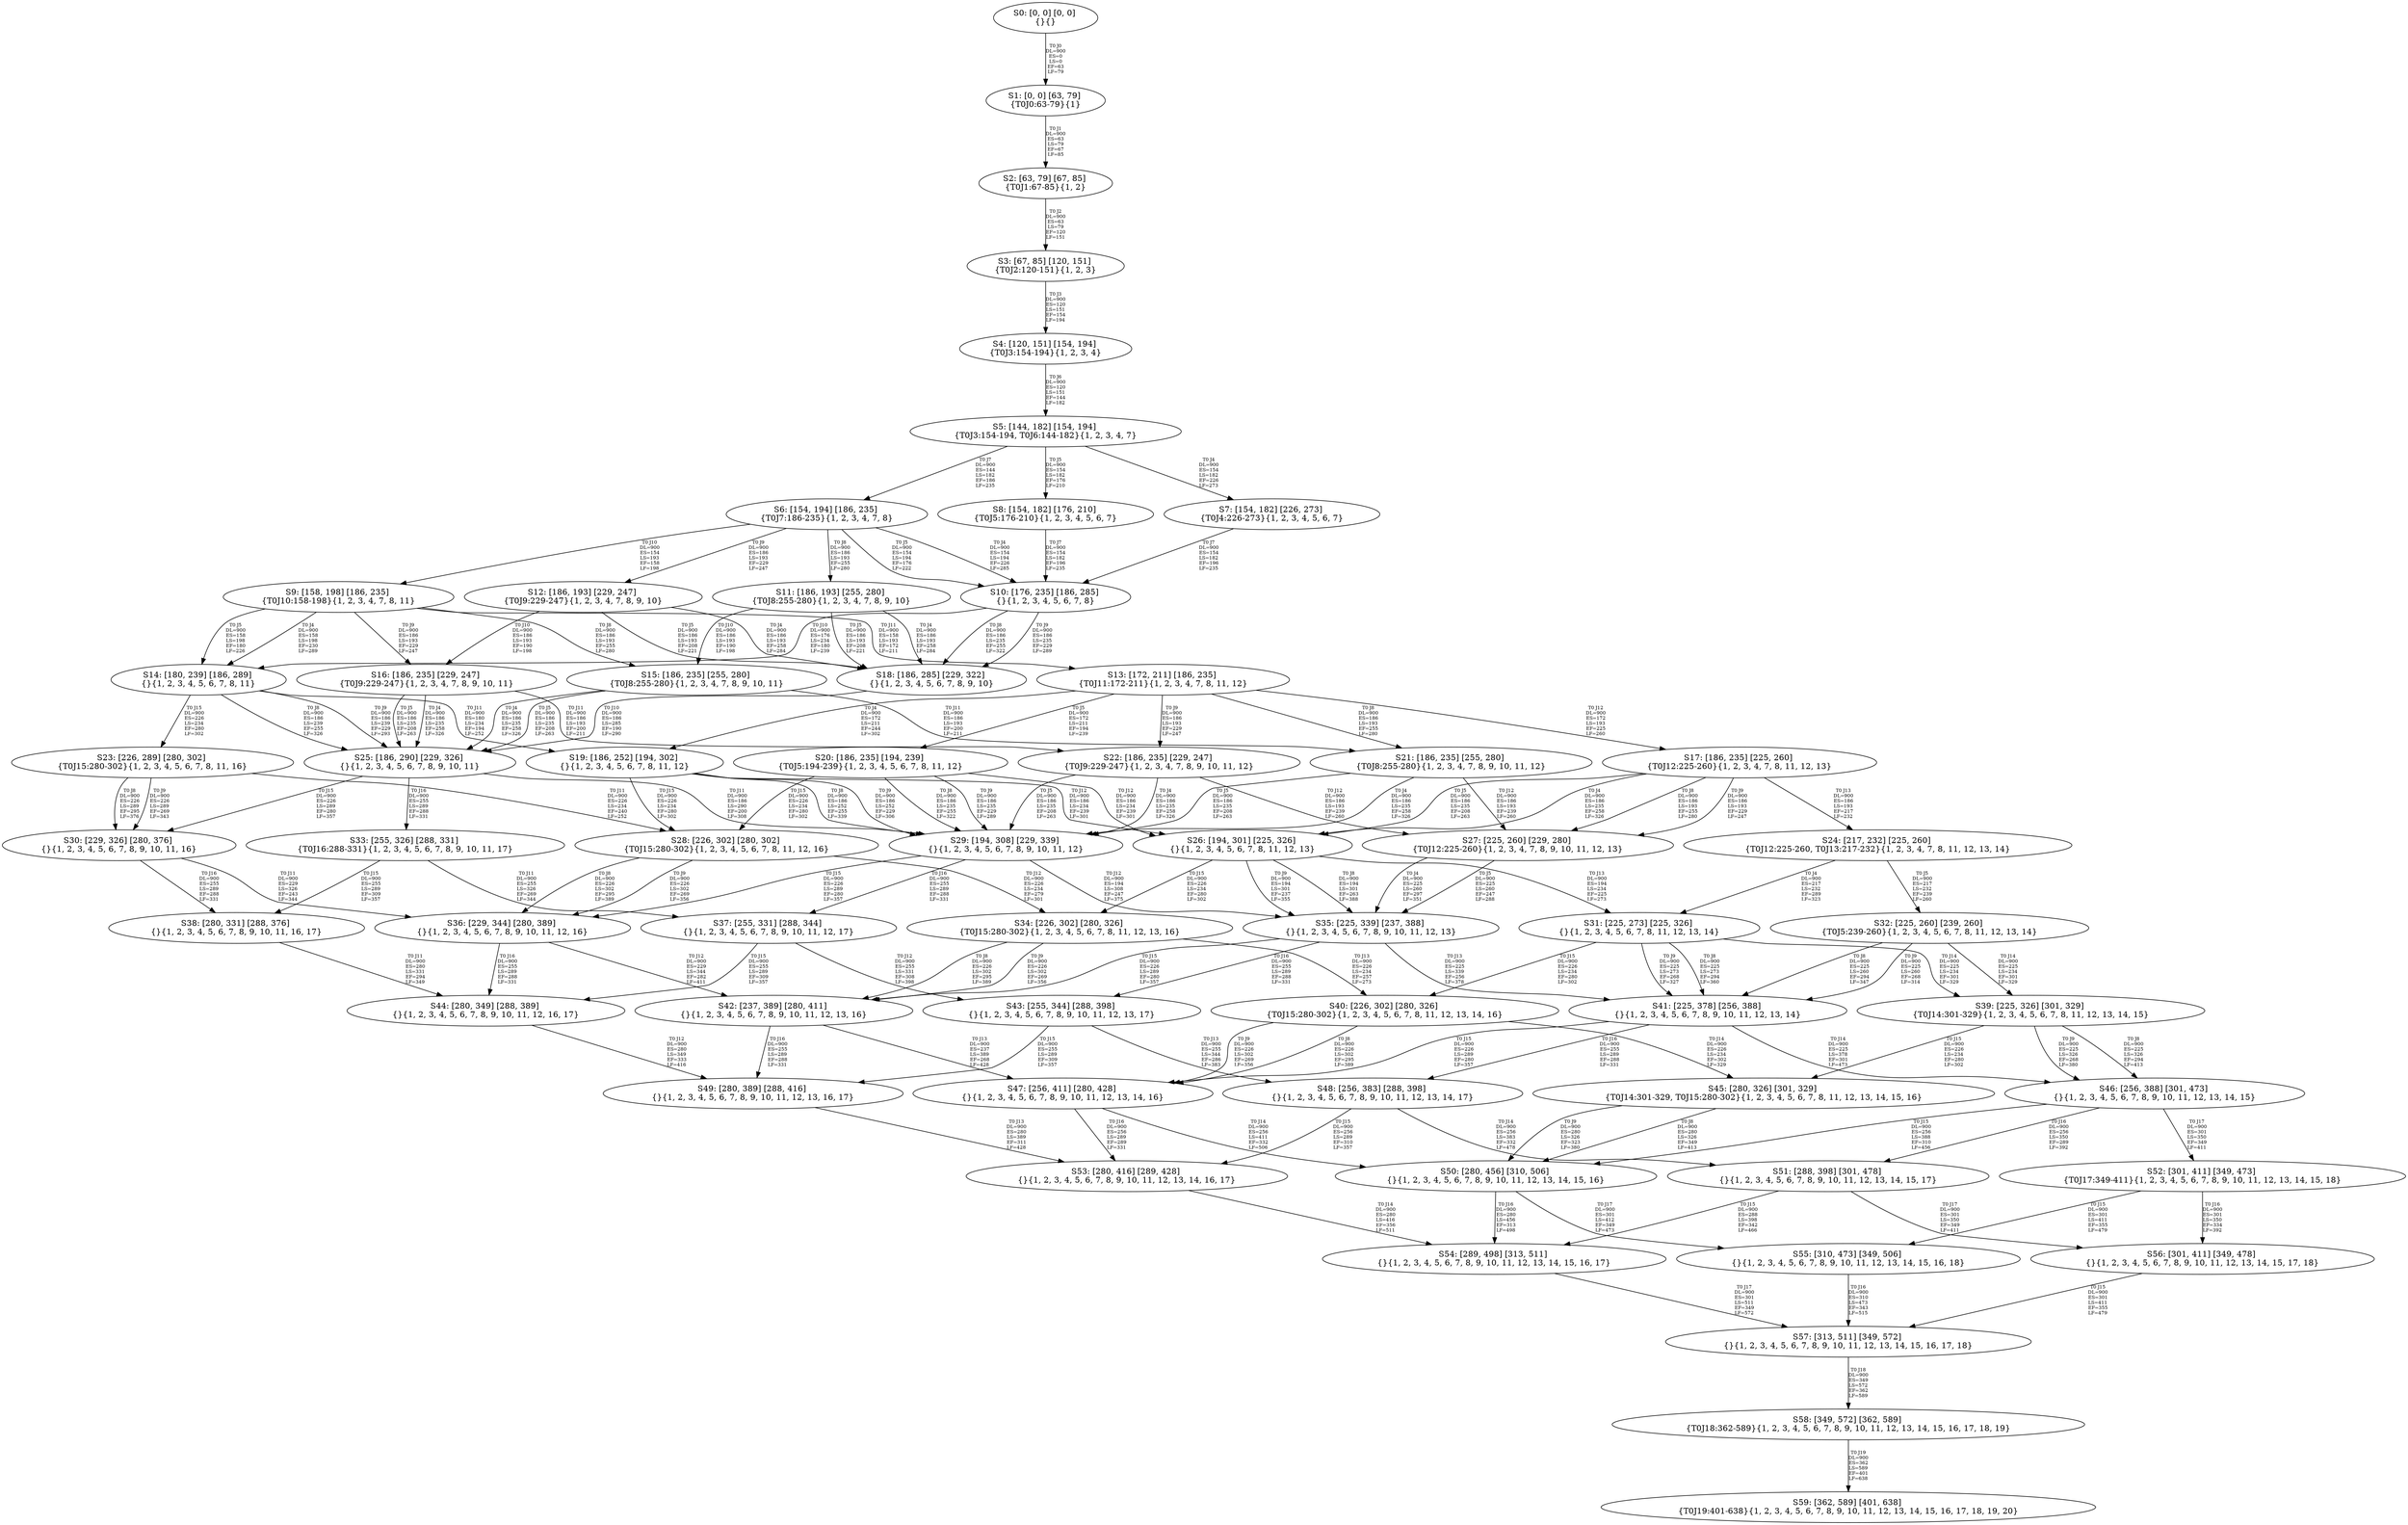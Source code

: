 digraph {
	S0[label="S0: [0, 0] [0, 0] \n{}{}"];
	S1[label="S1: [0, 0] [63, 79] \n{T0J0:63-79}{1}"];
	S2[label="S2: [63, 79] [67, 85] \n{T0J1:67-85}{1, 2}"];
	S3[label="S3: [67, 85] [120, 151] \n{T0J2:120-151}{1, 2, 3}"];
	S4[label="S4: [120, 151] [154, 194] \n{T0J3:154-194}{1, 2, 3, 4}"];
	S5[label="S5: [144, 182] [154, 194] \n{T0J3:154-194, T0J6:144-182}{1, 2, 3, 4, 7}"];
	S6[label="S6: [154, 194] [186, 235] \n{T0J7:186-235}{1, 2, 3, 4, 7, 8}"];
	S7[label="S7: [154, 182] [226, 273] \n{T0J4:226-273}{1, 2, 3, 4, 5, 6, 7}"];
	S8[label="S8: [154, 182] [176, 210] \n{T0J5:176-210}{1, 2, 3, 4, 5, 6, 7}"];
	S9[label="S9: [158, 198] [186, 235] \n{T0J10:158-198}{1, 2, 3, 4, 7, 8, 11}"];
	S10[label="S10: [176, 235] [186, 285] \n{}{1, 2, 3, 4, 5, 6, 7, 8}"];
	S11[label="S11: [186, 193] [255, 280] \n{T0J8:255-280}{1, 2, 3, 4, 7, 8, 9, 10}"];
	S12[label="S12: [186, 193] [229, 247] \n{T0J9:229-247}{1, 2, 3, 4, 7, 8, 9, 10}"];
	S13[label="S13: [172, 211] [186, 235] \n{T0J11:172-211}{1, 2, 3, 4, 7, 8, 11, 12}"];
	S14[label="S14: [180, 239] [186, 289] \n{}{1, 2, 3, 4, 5, 6, 7, 8, 11}"];
	S15[label="S15: [186, 235] [255, 280] \n{T0J8:255-280}{1, 2, 3, 4, 7, 8, 9, 10, 11}"];
	S16[label="S16: [186, 235] [229, 247] \n{T0J9:229-247}{1, 2, 3, 4, 7, 8, 9, 10, 11}"];
	S17[label="S17: [186, 235] [225, 260] \n{T0J12:225-260}{1, 2, 3, 4, 7, 8, 11, 12, 13}"];
	S18[label="S18: [186, 285] [229, 322] \n{}{1, 2, 3, 4, 5, 6, 7, 8, 9, 10}"];
	S19[label="S19: [186, 252] [194, 302] \n{}{1, 2, 3, 4, 5, 6, 7, 8, 11, 12}"];
	S20[label="S20: [186, 235] [194, 239] \n{T0J5:194-239}{1, 2, 3, 4, 5, 6, 7, 8, 11, 12}"];
	S21[label="S21: [186, 235] [255, 280] \n{T0J8:255-280}{1, 2, 3, 4, 7, 8, 9, 10, 11, 12}"];
	S22[label="S22: [186, 235] [229, 247] \n{T0J9:229-247}{1, 2, 3, 4, 7, 8, 9, 10, 11, 12}"];
	S23[label="S23: [226, 289] [280, 302] \n{T0J15:280-302}{1, 2, 3, 4, 5, 6, 7, 8, 11, 16}"];
	S24[label="S24: [217, 232] [225, 260] \n{T0J12:225-260, T0J13:217-232}{1, 2, 3, 4, 7, 8, 11, 12, 13, 14}"];
	S25[label="S25: [186, 290] [229, 326] \n{}{1, 2, 3, 4, 5, 6, 7, 8, 9, 10, 11}"];
	S26[label="S26: [194, 301] [225, 326] \n{}{1, 2, 3, 4, 5, 6, 7, 8, 11, 12, 13}"];
	S27[label="S27: [225, 260] [229, 280] \n{T0J12:225-260}{1, 2, 3, 4, 7, 8, 9, 10, 11, 12, 13}"];
	S28[label="S28: [226, 302] [280, 302] \n{T0J15:280-302}{1, 2, 3, 4, 5, 6, 7, 8, 11, 12, 16}"];
	S29[label="S29: [194, 308] [229, 339] \n{}{1, 2, 3, 4, 5, 6, 7, 8, 9, 10, 11, 12}"];
	S30[label="S30: [229, 326] [280, 376] \n{}{1, 2, 3, 4, 5, 6, 7, 8, 9, 10, 11, 16}"];
	S31[label="S31: [225, 273] [225, 326] \n{}{1, 2, 3, 4, 5, 6, 7, 8, 11, 12, 13, 14}"];
	S32[label="S32: [225, 260] [239, 260] \n{T0J5:239-260}{1, 2, 3, 4, 5, 6, 7, 8, 11, 12, 13, 14}"];
	S33[label="S33: [255, 326] [288, 331] \n{T0J16:288-331}{1, 2, 3, 4, 5, 6, 7, 8, 9, 10, 11, 17}"];
	S34[label="S34: [226, 302] [280, 326] \n{T0J15:280-302}{1, 2, 3, 4, 5, 6, 7, 8, 11, 12, 13, 16}"];
	S35[label="S35: [225, 339] [237, 388] \n{}{1, 2, 3, 4, 5, 6, 7, 8, 9, 10, 11, 12, 13}"];
	S36[label="S36: [229, 344] [280, 389] \n{}{1, 2, 3, 4, 5, 6, 7, 8, 9, 10, 11, 12, 16}"];
	S37[label="S37: [255, 331] [288, 344] \n{}{1, 2, 3, 4, 5, 6, 7, 8, 9, 10, 11, 12, 17}"];
	S38[label="S38: [280, 331] [288, 376] \n{}{1, 2, 3, 4, 5, 6, 7, 8, 9, 10, 11, 16, 17}"];
	S39[label="S39: [225, 326] [301, 329] \n{T0J14:301-329}{1, 2, 3, 4, 5, 6, 7, 8, 11, 12, 13, 14, 15}"];
	S40[label="S40: [226, 302] [280, 326] \n{T0J15:280-302}{1, 2, 3, 4, 5, 6, 7, 8, 11, 12, 13, 14, 16}"];
	S41[label="S41: [225, 378] [256, 388] \n{}{1, 2, 3, 4, 5, 6, 7, 8, 9, 10, 11, 12, 13, 14}"];
	S42[label="S42: [237, 389] [280, 411] \n{}{1, 2, 3, 4, 5, 6, 7, 8, 9, 10, 11, 12, 13, 16}"];
	S43[label="S43: [255, 344] [288, 398] \n{}{1, 2, 3, 4, 5, 6, 7, 8, 9, 10, 11, 12, 13, 17}"];
	S44[label="S44: [280, 349] [288, 389] \n{}{1, 2, 3, 4, 5, 6, 7, 8, 9, 10, 11, 12, 16, 17}"];
	S45[label="S45: [280, 326] [301, 329] \n{T0J14:301-329, T0J15:280-302}{1, 2, 3, 4, 5, 6, 7, 8, 11, 12, 13, 14, 15, 16}"];
	S46[label="S46: [256, 388] [301, 473] \n{}{1, 2, 3, 4, 5, 6, 7, 8, 9, 10, 11, 12, 13, 14, 15}"];
	S47[label="S47: [256, 411] [280, 428] \n{}{1, 2, 3, 4, 5, 6, 7, 8, 9, 10, 11, 12, 13, 14, 16}"];
	S48[label="S48: [256, 383] [288, 398] \n{}{1, 2, 3, 4, 5, 6, 7, 8, 9, 10, 11, 12, 13, 14, 17}"];
	S49[label="S49: [280, 389] [288, 416] \n{}{1, 2, 3, 4, 5, 6, 7, 8, 9, 10, 11, 12, 13, 16, 17}"];
	S50[label="S50: [280, 456] [310, 506] \n{}{1, 2, 3, 4, 5, 6, 7, 8, 9, 10, 11, 12, 13, 14, 15, 16}"];
	S51[label="S51: [288, 398] [301, 478] \n{}{1, 2, 3, 4, 5, 6, 7, 8, 9, 10, 11, 12, 13, 14, 15, 17}"];
	S52[label="S52: [301, 411] [349, 473] \n{T0J17:349-411}{1, 2, 3, 4, 5, 6, 7, 8, 9, 10, 11, 12, 13, 14, 15, 18}"];
	S53[label="S53: [280, 416] [289, 428] \n{}{1, 2, 3, 4, 5, 6, 7, 8, 9, 10, 11, 12, 13, 14, 16, 17}"];
	S54[label="S54: [289, 498] [313, 511] \n{}{1, 2, 3, 4, 5, 6, 7, 8, 9, 10, 11, 12, 13, 14, 15, 16, 17}"];
	S55[label="S55: [310, 473] [349, 506] \n{}{1, 2, 3, 4, 5, 6, 7, 8, 9, 10, 11, 12, 13, 14, 15, 16, 18}"];
	S56[label="S56: [301, 411] [349, 478] \n{}{1, 2, 3, 4, 5, 6, 7, 8, 9, 10, 11, 12, 13, 14, 15, 17, 18}"];
	S57[label="S57: [313, 511] [349, 572] \n{}{1, 2, 3, 4, 5, 6, 7, 8, 9, 10, 11, 12, 13, 14, 15, 16, 17, 18}"];
	S58[label="S58: [349, 572] [362, 589] \n{T0J18:362-589}{1, 2, 3, 4, 5, 6, 7, 8, 9, 10, 11, 12, 13, 14, 15, 16, 17, 18, 19}"];
	S59[label="S59: [362, 589] [401, 638] \n{T0J19:401-638}{1, 2, 3, 4, 5, 6, 7, 8, 9, 10, 11, 12, 13, 14, 15, 16, 17, 18, 19, 20}"];
	S0 -> S1[label="T0 J0\nDL=900\nES=0\nLS=0\nEF=63\nLF=79",fontsize=8];
	S1 -> S2[label="T0 J1\nDL=900\nES=63\nLS=79\nEF=67\nLF=85",fontsize=8];
	S2 -> S3[label="T0 J2\nDL=900\nES=63\nLS=79\nEF=120\nLF=151",fontsize=8];
	S3 -> S4[label="T0 J3\nDL=900\nES=120\nLS=151\nEF=154\nLF=194",fontsize=8];
	S4 -> S5[label="T0 J6\nDL=900\nES=120\nLS=151\nEF=144\nLF=182",fontsize=8];
	S5 -> S7[label="T0 J4\nDL=900\nES=154\nLS=182\nEF=226\nLF=273",fontsize=8];
	S5 -> S8[label="T0 J5\nDL=900\nES=154\nLS=182\nEF=176\nLF=210",fontsize=8];
	S5 -> S6[label="T0 J7\nDL=900\nES=144\nLS=182\nEF=186\nLF=235",fontsize=8];
	S6 -> S10[label="T0 J4\nDL=900\nES=154\nLS=194\nEF=226\nLF=285",fontsize=8];
	S6 -> S10[label="T0 J5\nDL=900\nES=154\nLS=194\nEF=176\nLF=222",fontsize=8];
	S6 -> S11[label="T0 J8\nDL=900\nES=186\nLS=193\nEF=255\nLF=280",fontsize=8];
	S6 -> S12[label="T0 J9\nDL=900\nES=186\nLS=193\nEF=229\nLF=247",fontsize=8];
	S6 -> S9[label="T0 J10\nDL=900\nES=154\nLS=193\nEF=158\nLF=198",fontsize=8];
	S7 -> S10[label="T0 J7\nDL=900\nES=154\nLS=182\nEF=196\nLF=235",fontsize=8];
	S8 -> S10[label="T0 J7\nDL=900\nES=154\nLS=182\nEF=196\nLF=235",fontsize=8];
	S9 -> S14[label="T0 J4\nDL=900\nES=158\nLS=198\nEF=230\nLF=289",fontsize=8];
	S9 -> S14[label="T0 J5\nDL=900\nES=158\nLS=198\nEF=180\nLF=226",fontsize=8];
	S9 -> S15[label="T0 J8\nDL=900\nES=186\nLS=193\nEF=255\nLF=280",fontsize=8];
	S9 -> S16[label="T0 J9\nDL=900\nES=186\nLS=193\nEF=229\nLF=247",fontsize=8];
	S9 -> S13[label="T0 J11\nDL=900\nES=158\nLS=193\nEF=172\nLF=211",fontsize=8];
	S10 -> S18[label="T0 J8\nDL=900\nES=186\nLS=235\nEF=255\nLF=322",fontsize=8];
	S10 -> S18[label="T0 J9\nDL=900\nES=186\nLS=235\nEF=229\nLF=289",fontsize=8];
	S10 -> S14[label="T0 J10\nDL=900\nES=176\nLS=234\nEF=180\nLF=239",fontsize=8];
	S11 -> S18[label="T0 J4\nDL=900\nES=186\nLS=193\nEF=258\nLF=284",fontsize=8];
	S11 -> S18[label="T0 J5\nDL=900\nES=186\nLS=193\nEF=208\nLF=221",fontsize=8];
	S11 -> S15[label="T0 J10\nDL=900\nES=186\nLS=193\nEF=190\nLF=198",fontsize=8];
	S12 -> S18[label="T0 J4\nDL=900\nES=186\nLS=193\nEF=258\nLF=284",fontsize=8];
	S12 -> S18[label="T0 J5\nDL=900\nES=186\nLS=193\nEF=208\nLF=221",fontsize=8];
	S12 -> S16[label="T0 J10\nDL=900\nES=186\nLS=193\nEF=190\nLF=198",fontsize=8];
	S13 -> S19[label="T0 J4\nDL=900\nES=172\nLS=211\nEF=244\nLF=302",fontsize=8];
	S13 -> S20[label="T0 J5\nDL=900\nES=172\nLS=211\nEF=194\nLF=239",fontsize=8];
	S13 -> S21[label="T0 J8\nDL=900\nES=186\nLS=193\nEF=255\nLF=280",fontsize=8];
	S13 -> S22[label="T0 J9\nDL=900\nES=186\nLS=193\nEF=229\nLF=247",fontsize=8];
	S13 -> S17[label="T0 J12\nDL=900\nES=172\nLS=193\nEF=225\nLF=260",fontsize=8];
	S14 -> S25[label="T0 J8\nDL=900\nES=186\nLS=239\nEF=255\nLF=326",fontsize=8];
	S14 -> S25[label="T0 J9\nDL=900\nES=186\nLS=239\nEF=229\nLF=293",fontsize=8];
	S14 -> S19[label="T0 J11\nDL=900\nES=180\nLS=234\nEF=194\nLF=252",fontsize=8];
	S14 -> S23[label="T0 J15\nDL=900\nES=226\nLS=234\nEF=280\nLF=302",fontsize=8];
	S15 -> S25[label="T0 J4\nDL=900\nES=186\nLS=235\nEF=258\nLF=326",fontsize=8];
	S15 -> S25[label="T0 J5\nDL=900\nES=186\nLS=235\nEF=208\nLF=263",fontsize=8];
	S15 -> S21[label="T0 J11\nDL=900\nES=186\nLS=193\nEF=200\nLF=211",fontsize=8];
	S16 -> S25[label="T0 J4\nDL=900\nES=186\nLS=235\nEF=258\nLF=326",fontsize=8];
	S16 -> S25[label="T0 J5\nDL=900\nES=186\nLS=235\nEF=208\nLF=263",fontsize=8];
	S16 -> S22[label="T0 J11\nDL=900\nES=186\nLS=193\nEF=200\nLF=211",fontsize=8];
	S17 -> S26[label="T0 J4\nDL=900\nES=186\nLS=235\nEF=258\nLF=326",fontsize=8];
	S17 -> S26[label="T0 J5\nDL=900\nES=186\nLS=235\nEF=208\nLF=263",fontsize=8];
	S17 -> S27[label="T0 J8\nDL=900\nES=186\nLS=193\nEF=255\nLF=280",fontsize=8];
	S17 -> S27[label="T0 J9\nDL=900\nES=186\nLS=193\nEF=229\nLF=247",fontsize=8];
	S17 -> S24[label="T0 J13\nDL=900\nES=186\nLS=193\nEF=217\nLF=232",fontsize=8];
	S18 -> S25[label="T0 J10\nDL=900\nES=186\nLS=285\nEF=190\nLF=290",fontsize=8];
	S19 -> S29[label="T0 J8\nDL=900\nES=186\nLS=252\nEF=255\nLF=339",fontsize=8];
	S19 -> S29[label="T0 J9\nDL=900\nES=186\nLS=252\nEF=229\nLF=306",fontsize=8];
	S19 -> S26[label="T0 J12\nDL=900\nES=186\nLS=234\nEF=239\nLF=301",fontsize=8];
	S19 -> S28[label="T0 J15\nDL=900\nES=226\nLS=234\nEF=280\nLF=302",fontsize=8];
	S20 -> S29[label="T0 J8\nDL=900\nES=186\nLS=235\nEF=255\nLF=322",fontsize=8];
	S20 -> S29[label="T0 J9\nDL=900\nES=186\nLS=235\nEF=229\nLF=289",fontsize=8];
	S20 -> S26[label="T0 J12\nDL=900\nES=186\nLS=234\nEF=239\nLF=301",fontsize=8];
	S20 -> S28[label="T0 J15\nDL=900\nES=226\nLS=234\nEF=280\nLF=302",fontsize=8];
	S21 -> S29[label="T0 J4\nDL=900\nES=186\nLS=235\nEF=258\nLF=326",fontsize=8];
	S21 -> S29[label="T0 J5\nDL=900\nES=186\nLS=235\nEF=208\nLF=263",fontsize=8];
	S21 -> S27[label="T0 J12\nDL=900\nES=186\nLS=193\nEF=239\nLF=260",fontsize=8];
	S22 -> S29[label="T0 J4\nDL=900\nES=186\nLS=235\nEF=258\nLF=326",fontsize=8];
	S22 -> S29[label="T0 J5\nDL=900\nES=186\nLS=235\nEF=208\nLF=263",fontsize=8];
	S22 -> S27[label="T0 J12\nDL=900\nES=186\nLS=193\nEF=239\nLF=260",fontsize=8];
	S23 -> S30[label="T0 J8\nDL=900\nES=226\nLS=289\nEF=295\nLF=376",fontsize=8];
	S23 -> S30[label="T0 J9\nDL=900\nES=226\nLS=289\nEF=269\nLF=343",fontsize=8];
	S23 -> S28[label="T0 J11\nDL=900\nES=226\nLS=234\nEF=240\nLF=252",fontsize=8];
	S24 -> S31[label="T0 J4\nDL=900\nES=217\nLS=232\nEF=289\nLF=323",fontsize=8];
	S24 -> S32[label="T0 J5\nDL=900\nES=217\nLS=232\nEF=239\nLF=260",fontsize=8];
	S25 -> S29[label="T0 J11\nDL=900\nES=186\nLS=290\nEF=200\nLF=308",fontsize=8];
	S25 -> S30[label="T0 J15\nDL=900\nES=226\nLS=289\nEF=280\nLF=357",fontsize=8];
	S25 -> S33[label="T0 J16\nDL=900\nES=255\nLS=289\nEF=288\nLF=331",fontsize=8];
	S26 -> S35[label="T0 J8\nDL=900\nES=194\nLS=301\nEF=263\nLF=388",fontsize=8];
	S26 -> S35[label="T0 J9\nDL=900\nES=194\nLS=301\nEF=237\nLF=355",fontsize=8];
	S26 -> S31[label="T0 J13\nDL=900\nES=194\nLS=234\nEF=225\nLF=273",fontsize=8];
	S26 -> S34[label="T0 J15\nDL=900\nES=226\nLS=234\nEF=280\nLF=302",fontsize=8];
	S27 -> S35[label="T0 J4\nDL=900\nES=225\nLS=260\nEF=297\nLF=351",fontsize=8];
	S27 -> S35[label="T0 J5\nDL=900\nES=225\nLS=260\nEF=247\nLF=288",fontsize=8];
	S28 -> S36[label="T0 J8\nDL=900\nES=226\nLS=302\nEF=295\nLF=389",fontsize=8];
	S28 -> S36[label="T0 J9\nDL=900\nES=226\nLS=302\nEF=269\nLF=356",fontsize=8];
	S28 -> S34[label="T0 J12\nDL=900\nES=226\nLS=234\nEF=279\nLF=301",fontsize=8];
	S29 -> S35[label="T0 J12\nDL=900\nES=194\nLS=308\nEF=247\nLF=375",fontsize=8];
	S29 -> S36[label="T0 J15\nDL=900\nES=226\nLS=289\nEF=280\nLF=357",fontsize=8];
	S29 -> S37[label="T0 J16\nDL=900\nES=255\nLS=289\nEF=288\nLF=331",fontsize=8];
	S30 -> S36[label="T0 J11\nDL=900\nES=229\nLS=326\nEF=243\nLF=344",fontsize=8];
	S30 -> S38[label="T0 J16\nDL=900\nES=255\nLS=289\nEF=288\nLF=331",fontsize=8];
	S31 -> S41[label="T0 J8\nDL=900\nES=225\nLS=273\nEF=294\nLF=360",fontsize=8];
	S31 -> S41[label="T0 J9\nDL=900\nES=225\nLS=273\nEF=268\nLF=327",fontsize=8];
	S31 -> S39[label="T0 J14\nDL=900\nES=225\nLS=234\nEF=301\nLF=329",fontsize=8];
	S31 -> S40[label="T0 J15\nDL=900\nES=226\nLS=234\nEF=280\nLF=302",fontsize=8];
	S32 -> S41[label="T0 J8\nDL=900\nES=225\nLS=260\nEF=294\nLF=347",fontsize=8];
	S32 -> S41[label="T0 J9\nDL=900\nES=225\nLS=260\nEF=268\nLF=314",fontsize=8];
	S32 -> S39[label="T0 J14\nDL=900\nES=225\nLS=234\nEF=301\nLF=329",fontsize=8];
	S33 -> S37[label="T0 J11\nDL=900\nES=255\nLS=326\nEF=269\nLF=344",fontsize=8];
	S33 -> S38[label="T0 J15\nDL=900\nES=255\nLS=289\nEF=309\nLF=357",fontsize=8];
	S34 -> S42[label="T0 J8\nDL=900\nES=226\nLS=302\nEF=295\nLF=389",fontsize=8];
	S34 -> S42[label="T0 J9\nDL=900\nES=226\nLS=302\nEF=269\nLF=356",fontsize=8];
	S34 -> S40[label="T0 J13\nDL=900\nES=226\nLS=234\nEF=257\nLF=273",fontsize=8];
	S35 -> S41[label="T0 J13\nDL=900\nES=225\nLS=339\nEF=256\nLF=378",fontsize=8];
	S35 -> S42[label="T0 J15\nDL=900\nES=226\nLS=289\nEF=280\nLF=357",fontsize=8];
	S35 -> S43[label="T0 J16\nDL=900\nES=255\nLS=289\nEF=288\nLF=331",fontsize=8];
	S36 -> S42[label="T0 J12\nDL=900\nES=229\nLS=344\nEF=282\nLF=411",fontsize=8];
	S36 -> S44[label="T0 J16\nDL=900\nES=255\nLS=289\nEF=288\nLF=331",fontsize=8];
	S37 -> S43[label="T0 J12\nDL=900\nES=255\nLS=331\nEF=308\nLF=398",fontsize=8];
	S37 -> S44[label="T0 J15\nDL=900\nES=255\nLS=289\nEF=309\nLF=357",fontsize=8];
	S38 -> S44[label="T0 J11\nDL=900\nES=280\nLS=331\nEF=294\nLF=349",fontsize=8];
	S39 -> S46[label="T0 J8\nDL=900\nES=225\nLS=326\nEF=294\nLF=413",fontsize=8];
	S39 -> S46[label="T0 J9\nDL=900\nES=225\nLS=326\nEF=268\nLF=380",fontsize=8];
	S39 -> S45[label="T0 J15\nDL=900\nES=226\nLS=234\nEF=280\nLF=302",fontsize=8];
	S40 -> S47[label="T0 J8\nDL=900\nES=226\nLS=302\nEF=295\nLF=389",fontsize=8];
	S40 -> S47[label="T0 J9\nDL=900\nES=226\nLS=302\nEF=269\nLF=356",fontsize=8];
	S40 -> S45[label="T0 J14\nDL=900\nES=226\nLS=234\nEF=302\nLF=329",fontsize=8];
	S41 -> S46[label="T0 J14\nDL=900\nES=225\nLS=378\nEF=301\nLF=473",fontsize=8];
	S41 -> S47[label="T0 J15\nDL=900\nES=226\nLS=289\nEF=280\nLF=357",fontsize=8];
	S41 -> S48[label="T0 J16\nDL=900\nES=255\nLS=289\nEF=288\nLF=331",fontsize=8];
	S42 -> S47[label="T0 J13\nDL=900\nES=237\nLS=389\nEF=268\nLF=428",fontsize=8];
	S42 -> S49[label="T0 J16\nDL=900\nES=255\nLS=289\nEF=288\nLF=331",fontsize=8];
	S43 -> S48[label="T0 J13\nDL=900\nES=255\nLS=344\nEF=286\nLF=383",fontsize=8];
	S43 -> S49[label="T0 J15\nDL=900\nES=255\nLS=289\nEF=309\nLF=357",fontsize=8];
	S44 -> S49[label="T0 J12\nDL=900\nES=280\nLS=349\nEF=333\nLF=416",fontsize=8];
	S45 -> S50[label="T0 J8\nDL=900\nES=280\nLS=326\nEF=349\nLF=413",fontsize=8];
	S45 -> S50[label="T0 J9\nDL=900\nES=280\nLS=326\nEF=323\nLF=380",fontsize=8];
	S46 -> S50[label="T0 J15\nDL=900\nES=256\nLS=388\nEF=310\nLF=456",fontsize=8];
	S46 -> S51[label="T0 J16\nDL=900\nES=256\nLS=350\nEF=289\nLF=392",fontsize=8];
	S46 -> S52[label="T0 J17\nDL=900\nES=301\nLS=350\nEF=349\nLF=411",fontsize=8];
	S47 -> S50[label="T0 J14\nDL=900\nES=256\nLS=411\nEF=332\nLF=506",fontsize=8];
	S47 -> S53[label="T0 J16\nDL=900\nES=256\nLS=289\nEF=289\nLF=331",fontsize=8];
	S48 -> S51[label="T0 J14\nDL=900\nES=256\nLS=383\nEF=332\nLF=478",fontsize=8];
	S48 -> S53[label="T0 J15\nDL=900\nES=256\nLS=289\nEF=310\nLF=357",fontsize=8];
	S49 -> S53[label="T0 J13\nDL=900\nES=280\nLS=389\nEF=311\nLF=428",fontsize=8];
	S50 -> S54[label="T0 J16\nDL=900\nES=280\nLS=456\nEF=313\nLF=498",fontsize=8];
	S50 -> S55[label="T0 J17\nDL=900\nES=301\nLS=412\nEF=349\nLF=473",fontsize=8];
	S51 -> S54[label="T0 J15\nDL=900\nES=288\nLS=398\nEF=342\nLF=466",fontsize=8];
	S51 -> S56[label="T0 J17\nDL=900\nES=301\nLS=350\nEF=349\nLF=411",fontsize=8];
	S52 -> S55[label="T0 J15\nDL=900\nES=301\nLS=411\nEF=355\nLF=479",fontsize=8];
	S52 -> S56[label="T0 J16\nDL=900\nES=301\nLS=350\nEF=334\nLF=392",fontsize=8];
	S53 -> S54[label="T0 J14\nDL=900\nES=280\nLS=416\nEF=356\nLF=511",fontsize=8];
	S54 -> S57[label="T0 J17\nDL=900\nES=301\nLS=511\nEF=349\nLF=572",fontsize=8];
	S55 -> S57[label="T0 J16\nDL=900\nES=310\nLS=473\nEF=343\nLF=515",fontsize=8];
	S56 -> S57[label="T0 J15\nDL=900\nES=301\nLS=411\nEF=355\nLF=479",fontsize=8];
	S57 -> S58[label="T0 J18\nDL=900\nES=349\nLS=572\nEF=362\nLF=589",fontsize=8];
	S58 -> S59[label="T0 J19\nDL=900\nES=362\nLS=589\nEF=401\nLF=638",fontsize=8];
}
